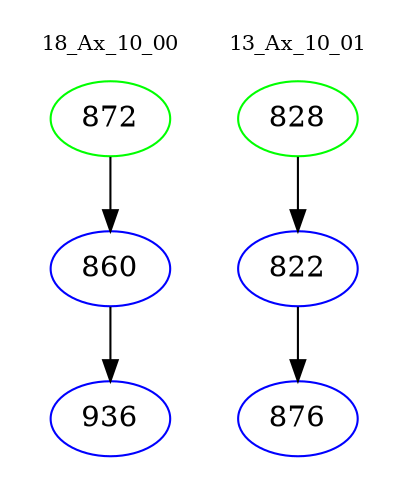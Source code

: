 digraph{
subgraph cluster_0 {
color = white
label = "18_Ax_10_00";
fontsize=10;
T0_872 [label="872", color="green"]
T0_872 -> T0_860 [color="black"]
T0_860 [label="860", color="blue"]
T0_860 -> T0_936 [color="black"]
T0_936 [label="936", color="blue"]
}
subgraph cluster_1 {
color = white
label = "13_Ax_10_01";
fontsize=10;
T1_828 [label="828", color="green"]
T1_828 -> T1_822 [color="black"]
T1_822 [label="822", color="blue"]
T1_822 -> T1_876 [color="black"]
T1_876 [label="876", color="blue"]
}
}
